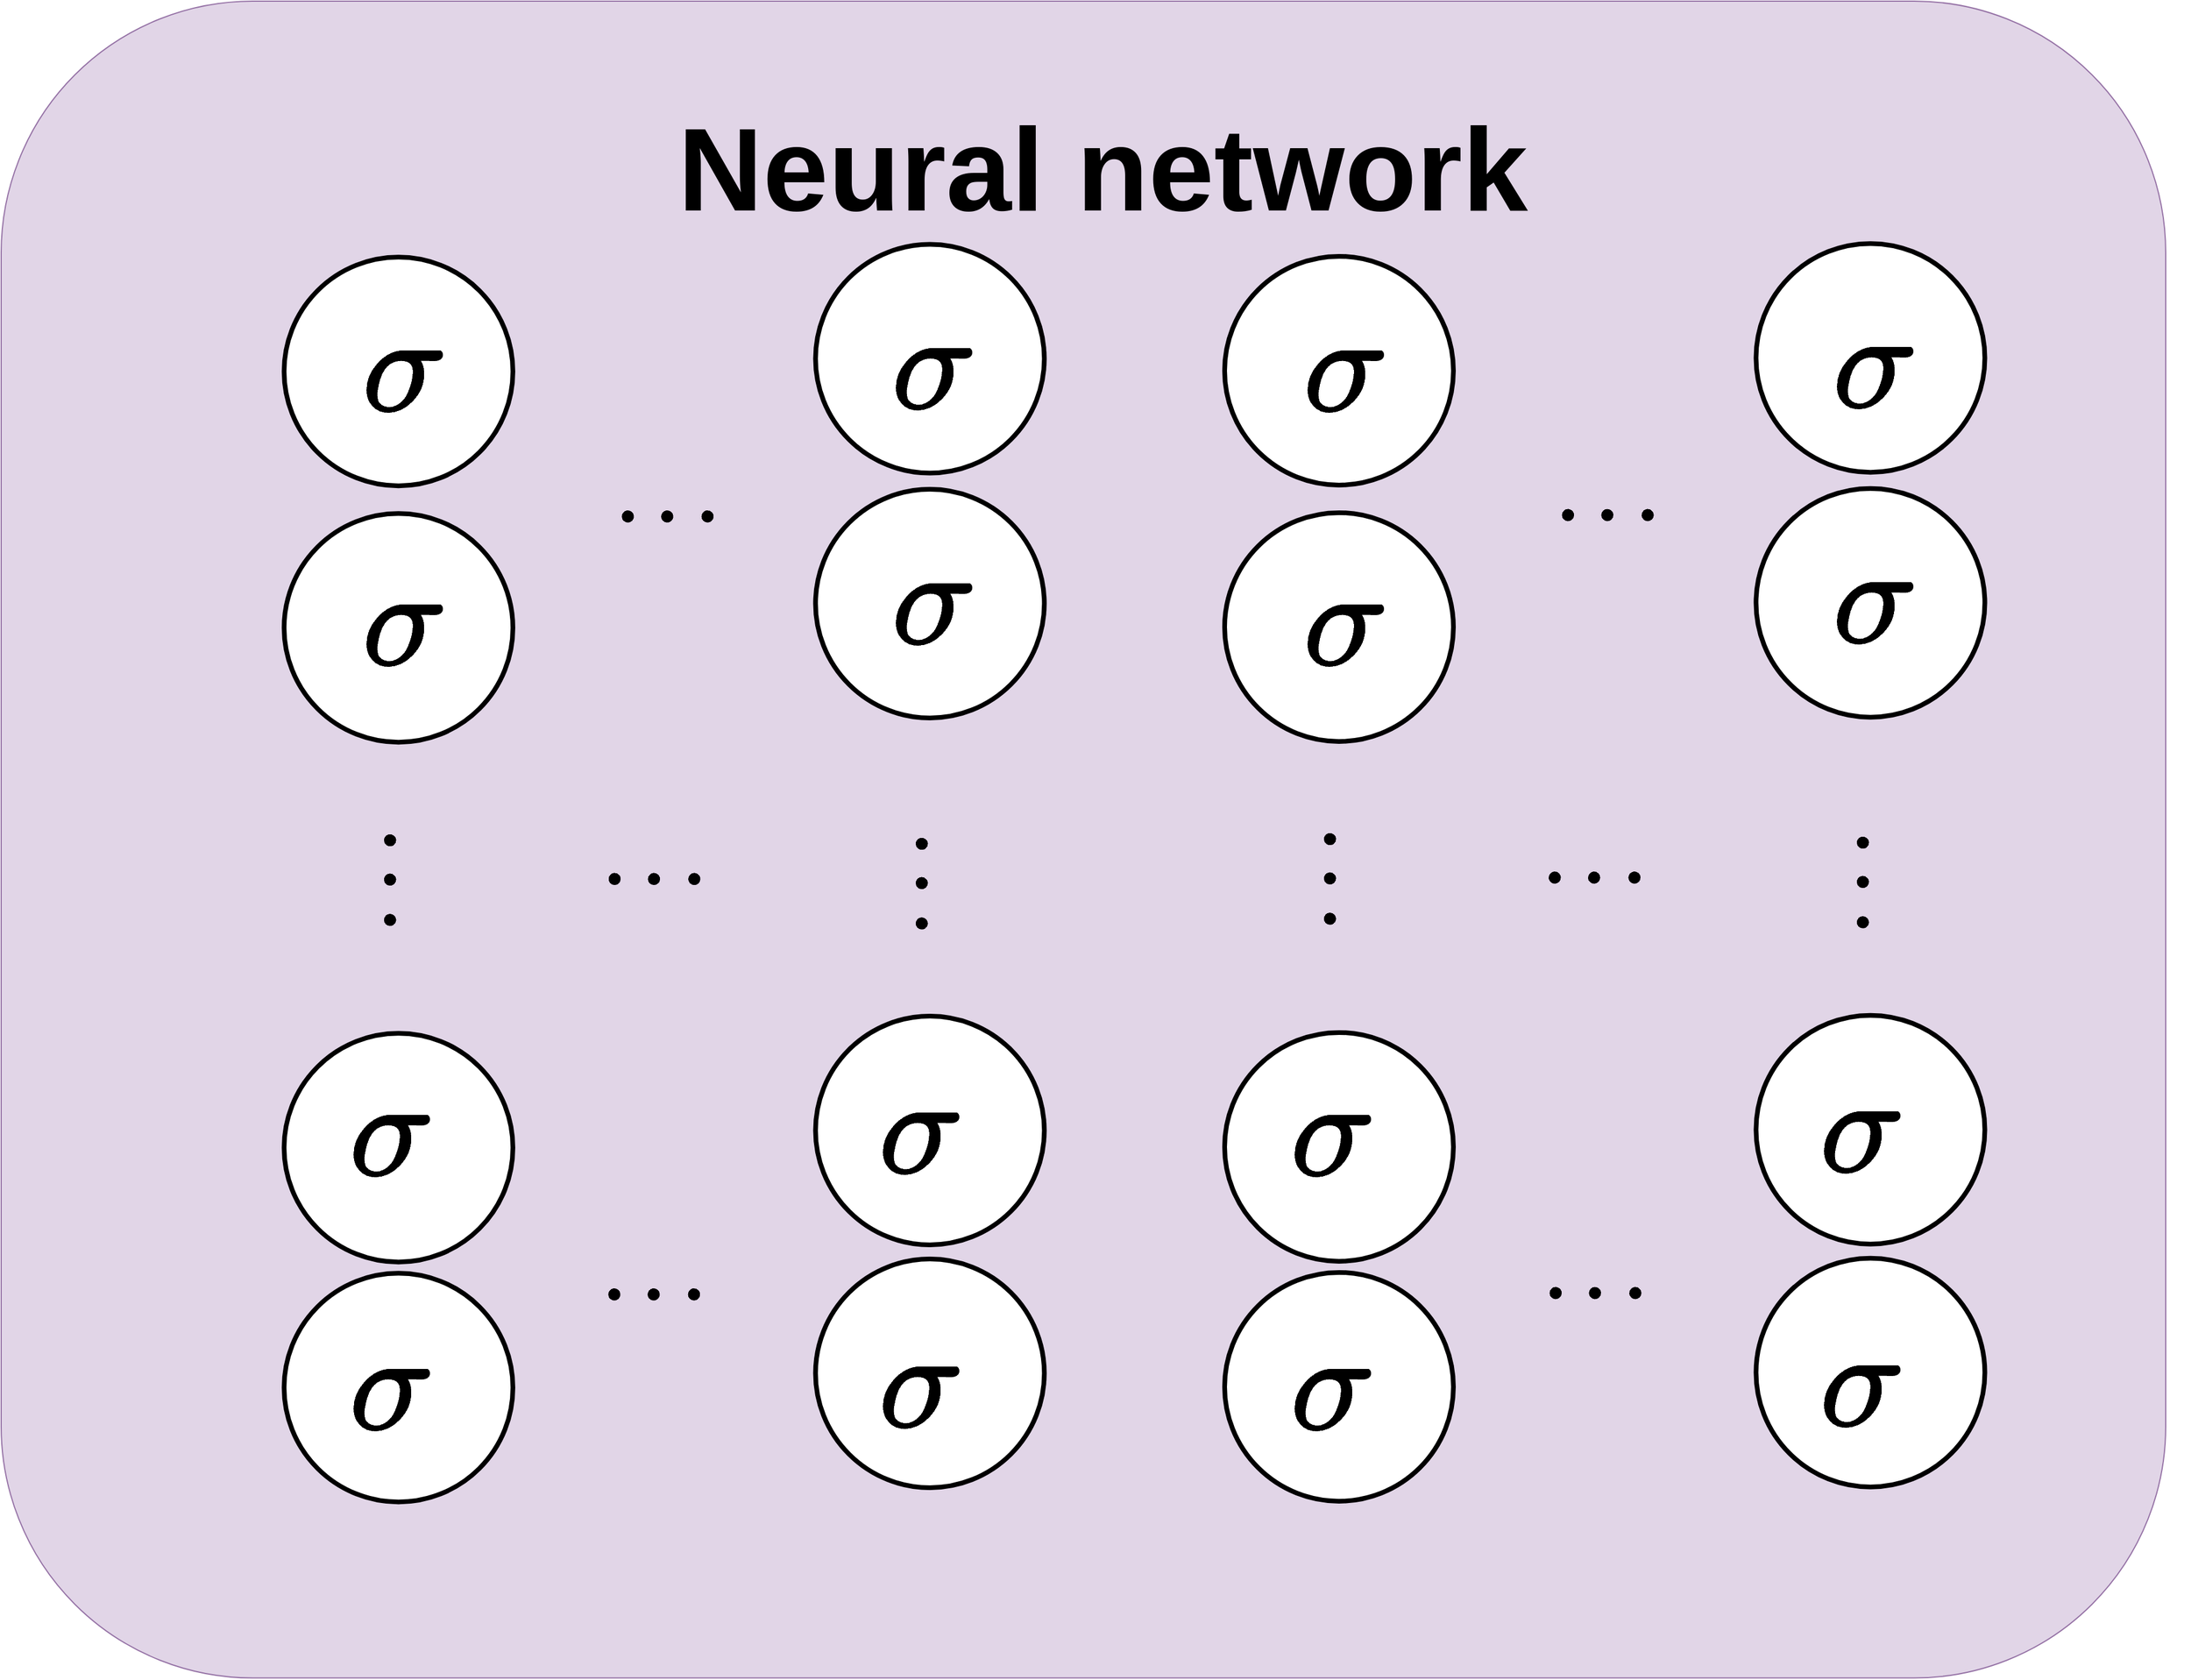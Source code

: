 <mxfile version="21.7.5" type="github">
  <diagram name="第 1 页" id="ytVl9bIwSj31jDskWyxF">
    <mxGraphModel dx="43535" dy="9817" grid="0" gridSize="10" guides="1" tooltips="1" connect="1" arrows="1" fold="1" page="1" pageScale="1" pageWidth="827" pageHeight="1169" math="1" shadow="0">
      <root>
        <mxCell id="0" />
        <mxCell id="1" parent="0" />
        <mxCell id="KEP2p5j_p_9WYRnPuqT0-68" value="" style="rounded=1;whiteSpace=wrap;html=1;fillColor=#e1d5e7;strokeColor=#9673a6;" vertex="1" parent="1">
          <mxGeometry x="-37560" y="-6332" width="1840" height="1425.75" as="geometry" />
        </mxCell>
        <mxCell id="KEP2p5j_p_9WYRnPuqT0-69" value="&lt;span style=&quot;font-size: 70px;&quot;&gt;$$\vdots$$&lt;/span&gt;" style="text;html=1;strokeColor=none;fillColor=none;align=center;verticalAlign=middle;whiteSpace=wrap;rounded=0;" vertex="1" parent="1">
          <mxGeometry x="-37260.5" y="-5659.25" width="62" height="130" as="geometry" />
        </mxCell>
        <mxCell id="KEP2p5j_p_9WYRnPuqT0-70" value="&lt;span style=&quot;font-size: 70px;&quot;&gt;$$\vdots$$&lt;/span&gt;" style="text;html=1;strokeColor=none;fillColor=none;align=center;verticalAlign=middle;whiteSpace=wrap;rounded=0;" vertex="1" parent="1">
          <mxGeometry x="-36808" y="-5656.25" width="62" height="130" as="geometry" />
        </mxCell>
        <mxCell id="KEP2p5j_p_9WYRnPuqT0-71" value="" style="ellipse;whiteSpace=wrap;html=1;aspect=fixed;strokeWidth=4;" vertex="1" parent="1">
          <mxGeometry x="-36867.75" y="-6125.25" width="194.5" height="194.5" as="geometry" />
        </mxCell>
        <mxCell id="KEP2p5j_p_9WYRnPuqT0-72" value="" style="ellipse;whiteSpace=wrap;html=1;aspect=fixed;strokeWidth=4;" vertex="1" parent="1">
          <mxGeometry x="-36867.75" y="-5917" width="194.5" height="194.5" as="geometry" />
        </mxCell>
        <mxCell id="KEP2p5j_p_9WYRnPuqT0-73" value="" style="ellipse;whiteSpace=wrap;html=1;aspect=fixed;strokeWidth=4;" vertex="1" parent="1">
          <mxGeometry x="-36867.75" y="-5469" width="194.5" height="194.5" as="geometry" />
        </mxCell>
        <mxCell id="KEP2p5j_p_9WYRnPuqT0-74" value="" style="ellipse;whiteSpace=wrap;html=1;aspect=fixed;strokeWidth=4;" vertex="1" parent="1">
          <mxGeometry x="-36867.75" y="-5262.5" width="194.5" height="194.5" as="geometry" />
        </mxCell>
        <mxCell id="KEP2p5j_p_9WYRnPuqT0-75" value="" style="ellipse;whiteSpace=wrap;html=1;aspect=fixed;strokeWidth=4;" vertex="1" parent="1">
          <mxGeometry x="-37319.5" y="-5454.38" width="194.5" height="194.5" as="geometry" />
        </mxCell>
        <mxCell id="KEP2p5j_p_9WYRnPuqT0-76" value="" style="ellipse;whiteSpace=wrap;html=1;aspect=fixed;strokeWidth=4;" vertex="1" parent="1">
          <mxGeometry x="-37319.5" y="-5250.38" width="194.5" height="194.5" as="geometry" />
        </mxCell>
        <mxCell id="KEP2p5j_p_9WYRnPuqT0-77" value="" style="ellipse;whiteSpace=wrap;html=1;aspect=fixed;strokeWidth=4;" vertex="1" parent="1">
          <mxGeometry x="-37319.5" y="-5896.38" width="194.5" height="194.5" as="geometry" />
        </mxCell>
        <mxCell id="KEP2p5j_p_9WYRnPuqT0-78" value="" style="ellipse;whiteSpace=wrap;html=1;aspect=fixed;strokeWidth=4;" vertex="1" parent="1">
          <mxGeometry x="-37319.5" y="-6114.38" width="194.5" height="194.5" as="geometry" />
        </mxCell>
        <mxCell id="KEP2p5j_p_9WYRnPuqT0-79" value="&lt;font size=&quot;1&quot; style=&quot;&quot;&gt;&lt;b style=&quot;font-size: 100px;&quot;&gt;$$\sigma$$&lt;/b&gt;&lt;/font&gt;" style="text;html=1;strokeColor=none;fillColor=none;align=center;verticalAlign=middle;whiteSpace=wrap;rounded=0;" vertex="1" parent="1">
          <mxGeometry x="-37266" y="-6093.75" width="95" height="150" as="geometry" />
        </mxCell>
        <mxCell id="KEP2p5j_p_9WYRnPuqT0-80" value="&lt;span style=&quot;font-size: 70px;&quot;&gt;$$\vdots$$&lt;/span&gt;" style="text;html=1;strokeColor=none;fillColor=none;align=center;verticalAlign=middle;whiteSpace=wrap;rounded=0;rotation=270;" vertex="1" parent="1">
          <mxGeometry x="-37045" y="-5651" width="62" height="130" as="geometry" />
        </mxCell>
        <mxCell id="KEP2p5j_p_9WYRnPuqT0-81" value="&lt;span style=&quot;font-size: 70px;&quot;&gt;$$\vdots$$&lt;/span&gt;" style="text;html=1;strokeColor=none;fillColor=none;align=center;verticalAlign=middle;whiteSpace=wrap;rounded=0;rotation=270;" vertex="1" parent="1">
          <mxGeometry x="-37034" y="-5959.25" width="62" height="130" as="geometry" />
        </mxCell>
        <mxCell id="KEP2p5j_p_9WYRnPuqT0-82" value="&lt;span style=&quot;font-size: 70px;&quot;&gt;$$\vdots$$&lt;/span&gt;" style="text;html=1;strokeColor=none;fillColor=none;align=center;verticalAlign=middle;whiteSpace=wrap;rounded=0;rotation=270;" vertex="1" parent="1">
          <mxGeometry x="-37045" y="-5297.75" width="62" height="130" as="geometry" />
        </mxCell>
        <mxCell id="KEP2p5j_p_9WYRnPuqT0-83" value="&lt;font size=&quot;1&quot; style=&quot;&quot;&gt;&lt;b style=&quot;font-size: 100px;&quot;&gt;$$\sigma$$&lt;/b&gt;&lt;/font&gt;" style="text;html=1;strokeColor=none;fillColor=none;align=center;verticalAlign=middle;whiteSpace=wrap;rounded=0;" vertex="1" parent="1">
          <mxGeometry x="-37266" y="-5877.75" width="95" height="150" as="geometry" />
        </mxCell>
        <mxCell id="KEP2p5j_p_9WYRnPuqT0-84" value="&lt;font size=&quot;1&quot; style=&quot;&quot;&gt;&lt;b style=&quot;font-size: 100px;&quot;&gt;$$\sigma$$&lt;/b&gt;&lt;/font&gt;" style="text;html=1;strokeColor=none;fillColor=none;align=center;verticalAlign=middle;whiteSpace=wrap;rounded=0;" vertex="1" parent="1">
          <mxGeometry x="-37277" y="-5443.75" width="95" height="150" as="geometry" />
        </mxCell>
        <mxCell id="KEP2p5j_p_9WYRnPuqT0-85" value="&lt;font size=&quot;1&quot; style=&quot;&quot;&gt;&lt;b style=&quot;font-size: 100px;&quot;&gt;$$\sigma$$&lt;/b&gt;&lt;/font&gt;" style="text;html=1;strokeColor=none;fillColor=none;align=center;verticalAlign=middle;whiteSpace=wrap;rounded=0;" vertex="1" parent="1">
          <mxGeometry x="-37277" y="-5227.75" width="95" height="150" as="geometry" />
        </mxCell>
        <mxCell id="KEP2p5j_p_9WYRnPuqT0-86" value="&lt;font size=&quot;1&quot; style=&quot;&quot;&gt;&lt;b style=&quot;font-size: 100px;&quot;&gt;$$\sigma$$&lt;/b&gt;&lt;/font&gt;" style="text;html=1;strokeColor=none;fillColor=none;align=center;verticalAlign=middle;whiteSpace=wrap;rounded=0;" vertex="1" parent="1">
          <mxGeometry x="-36816" y="-6096.25" width="95" height="150" as="geometry" />
        </mxCell>
        <mxCell id="KEP2p5j_p_9WYRnPuqT0-87" value="&lt;font size=&quot;1&quot; style=&quot;&quot;&gt;&lt;b style=&quot;font-size: 100px;&quot;&gt;$$\sigma$$&lt;/b&gt;&lt;/font&gt;" style="text;html=1;strokeColor=none;fillColor=none;align=center;verticalAlign=middle;whiteSpace=wrap;rounded=0;" vertex="1" parent="1">
          <mxGeometry x="-36816" y="-5896.38" width="95" height="150" as="geometry" />
        </mxCell>
        <mxCell id="KEP2p5j_p_9WYRnPuqT0-88" value="&lt;font size=&quot;1&quot; style=&quot;&quot;&gt;&lt;b style=&quot;font-size: 100px;&quot;&gt;$$\sigma$$&lt;/b&gt;&lt;/font&gt;" style="text;html=1;strokeColor=none;fillColor=none;align=center;verticalAlign=middle;whiteSpace=wrap;rounded=0;" vertex="1" parent="1">
          <mxGeometry x="-36827" y="-5446.25" width="95" height="150" as="geometry" />
        </mxCell>
        <mxCell id="KEP2p5j_p_9WYRnPuqT0-89" value="&lt;font size=&quot;1&quot; style=&quot;&quot;&gt;&lt;b style=&quot;font-size: 100px;&quot;&gt;$$\sigma$$&lt;/b&gt;&lt;/font&gt;" style="text;html=1;strokeColor=none;fillColor=none;align=center;verticalAlign=middle;whiteSpace=wrap;rounded=0;" vertex="1" parent="1">
          <mxGeometry x="-36827" y="-5230.25" width="95" height="150" as="geometry" />
        </mxCell>
        <mxCell id="KEP2p5j_p_9WYRnPuqT0-90" value="&lt;span style=&quot;font-size: 70px;&quot;&gt;$$\vdots$$&lt;/span&gt;" style="text;html=1;strokeColor=none;fillColor=none;align=center;verticalAlign=middle;whiteSpace=wrap;rounded=0;" vertex="1" parent="1">
          <mxGeometry x="-36461" y="-5659.93" width="62" height="130" as="geometry" />
        </mxCell>
        <mxCell id="KEP2p5j_p_9WYRnPuqT0-91" value="&lt;span style=&quot;font-size: 70px;&quot;&gt;$$\vdots$$&lt;/span&gt;" style="text;html=1;strokeColor=none;fillColor=none;align=center;verticalAlign=middle;whiteSpace=wrap;rounded=0;" vertex="1" parent="1">
          <mxGeometry x="-36008.5" y="-5656.93" width="62" height="130" as="geometry" />
        </mxCell>
        <mxCell id="KEP2p5j_p_9WYRnPuqT0-92" value="" style="ellipse;whiteSpace=wrap;html=1;aspect=fixed;strokeWidth=4;" vertex="1" parent="1">
          <mxGeometry x="-36068.25" y="-6125.93" width="194.5" height="194.5" as="geometry" />
        </mxCell>
        <mxCell id="KEP2p5j_p_9WYRnPuqT0-93" value="" style="ellipse;whiteSpace=wrap;html=1;aspect=fixed;strokeWidth=4;" vertex="1" parent="1">
          <mxGeometry x="-36068.25" y="-5917.68" width="194.5" height="194.5" as="geometry" />
        </mxCell>
        <mxCell id="KEP2p5j_p_9WYRnPuqT0-94" value="" style="ellipse;whiteSpace=wrap;html=1;aspect=fixed;strokeWidth=4;" vertex="1" parent="1">
          <mxGeometry x="-36068.25" y="-5469.68" width="194.5" height="194.5" as="geometry" />
        </mxCell>
        <mxCell id="KEP2p5j_p_9WYRnPuqT0-95" value="" style="ellipse;whiteSpace=wrap;html=1;aspect=fixed;strokeWidth=4;" vertex="1" parent="1">
          <mxGeometry x="-36068.25" y="-5263.18" width="194.5" height="194.5" as="geometry" />
        </mxCell>
        <mxCell id="KEP2p5j_p_9WYRnPuqT0-96" value="" style="ellipse;whiteSpace=wrap;html=1;aspect=fixed;strokeWidth=4;" vertex="1" parent="1">
          <mxGeometry x="-36520" y="-5455.06" width="194.5" height="194.5" as="geometry" />
        </mxCell>
        <mxCell id="KEP2p5j_p_9WYRnPuqT0-97" value="" style="ellipse;whiteSpace=wrap;html=1;aspect=fixed;strokeWidth=4;" vertex="1" parent="1">
          <mxGeometry x="-36520" y="-5251.06" width="194.5" height="194.5" as="geometry" />
        </mxCell>
        <mxCell id="KEP2p5j_p_9WYRnPuqT0-98" value="" style="ellipse;whiteSpace=wrap;html=1;aspect=fixed;strokeWidth=4;" vertex="1" parent="1">
          <mxGeometry x="-36520" y="-5897.06" width="194.5" height="194.5" as="geometry" />
        </mxCell>
        <mxCell id="KEP2p5j_p_9WYRnPuqT0-99" value="" style="ellipse;whiteSpace=wrap;html=1;aspect=fixed;strokeWidth=4;" vertex="1" parent="1">
          <mxGeometry x="-36520" y="-6115.06" width="194.5" height="194.5" as="geometry" />
        </mxCell>
        <mxCell id="KEP2p5j_p_9WYRnPuqT0-100" value="&lt;font size=&quot;1&quot; style=&quot;&quot;&gt;&lt;b style=&quot;font-size: 100px;&quot;&gt;$$\sigma$$&lt;/b&gt;&lt;/font&gt;" style="text;html=1;strokeColor=none;fillColor=none;align=center;verticalAlign=middle;whiteSpace=wrap;rounded=0;" vertex="1" parent="1">
          <mxGeometry x="-36466.5" y="-6094.43" width="95" height="150" as="geometry" />
        </mxCell>
        <mxCell id="KEP2p5j_p_9WYRnPuqT0-101" value="&lt;span style=&quot;font-size: 70px;&quot;&gt;$$\vdots$$&lt;/span&gt;" style="text;html=1;strokeColor=none;fillColor=none;align=center;verticalAlign=middle;whiteSpace=wrap;rounded=0;rotation=270;" vertex="1" parent="1">
          <mxGeometry x="-36245.5" y="-5651.68" width="62" height="130" as="geometry" />
        </mxCell>
        <mxCell id="KEP2p5j_p_9WYRnPuqT0-102" value="&lt;span style=&quot;font-size: 70px;&quot;&gt;$$\vdots$$&lt;/span&gt;" style="text;html=1;strokeColor=none;fillColor=none;align=center;verticalAlign=middle;whiteSpace=wrap;rounded=0;rotation=270;" vertex="1" parent="1">
          <mxGeometry x="-36234.5" y="-5959.93" width="62" height="130" as="geometry" />
        </mxCell>
        <mxCell id="KEP2p5j_p_9WYRnPuqT0-103" value="&lt;span style=&quot;font-size: 70px;&quot;&gt;$$\vdots$$&lt;/span&gt;" style="text;html=1;strokeColor=none;fillColor=none;align=center;verticalAlign=middle;whiteSpace=wrap;rounded=0;rotation=270;" vertex="1" parent="1">
          <mxGeometry x="-36245.5" y="-5298.43" width="62" height="130" as="geometry" />
        </mxCell>
        <mxCell id="KEP2p5j_p_9WYRnPuqT0-104" value="&lt;font size=&quot;1&quot; style=&quot;&quot;&gt;&lt;b style=&quot;font-size: 100px;&quot;&gt;$$\sigma$$&lt;/b&gt;&lt;/font&gt;" style="text;html=1;strokeColor=none;fillColor=none;align=center;verticalAlign=middle;whiteSpace=wrap;rounded=0;" vertex="1" parent="1">
          <mxGeometry x="-36466.5" y="-5878.43" width="95" height="150" as="geometry" />
        </mxCell>
        <mxCell id="KEP2p5j_p_9WYRnPuqT0-105" value="&lt;font size=&quot;1&quot; style=&quot;&quot;&gt;&lt;b style=&quot;font-size: 100px;&quot;&gt;$$\sigma$$&lt;/b&gt;&lt;/font&gt;" style="text;html=1;strokeColor=none;fillColor=none;align=center;verticalAlign=middle;whiteSpace=wrap;rounded=0;" vertex="1" parent="1">
          <mxGeometry x="-36477.5" y="-5444.43" width="95" height="150" as="geometry" />
        </mxCell>
        <mxCell id="KEP2p5j_p_9WYRnPuqT0-106" value="&lt;font size=&quot;1&quot; style=&quot;&quot;&gt;&lt;b style=&quot;font-size: 100px;&quot;&gt;$$\sigma$$&lt;/b&gt;&lt;/font&gt;" style="text;html=1;strokeColor=none;fillColor=none;align=center;verticalAlign=middle;whiteSpace=wrap;rounded=0;" vertex="1" parent="1">
          <mxGeometry x="-36477.5" y="-5228.43" width="95" height="150" as="geometry" />
        </mxCell>
        <mxCell id="KEP2p5j_p_9WYRnPuqT0-107" value="&lt;font size=&quot;1&quot; style=&quot;&quot;&gt;&lt;b style=&quot;font-size: 100px;&quot;&gt;$$\sigma$$&lt;/b&gt;&lt;/font&gt;" style="text;html=1;strokeColor=none;fillColor=none;align=center;verticalAlign=middle;whiteSpace=wrap;rounded=0;" vertex="1" parent="1">
          <mxGeometry x="-36016.5" y="-6096.93" width="95" height="150" as="geometry" />
        </mxCell>
        <mxCell id="KEP2p5j_p_9WYRnPuqT0-108" value="&lt;font size=&quot;1&quot; style=&quot;&quot;&gt;&lt;b style=&quot;font-size: 100px;&quot;&gt;$$\sigma$$&lt;/b&gt;&lt;/font&gt;" style="text;html=1;strokeColor=none;fillColor=none;align=center;verticalAlign=middle;whiteSpace=wrap;rounded=0;" vertex="1" parent="1">
          <mxGeometry x="-36016.5" y="-5897.06" width="95" height="150" as="geometry" />
        </mxCell>
        <mxCell id="KEP2p5j_p_9WYRnPuqT0-109" value="&lt;font size=&quot;1&quot; style=&quot;&quot;&gt;&lt;b style=&quot;font-size: 100px;&quot;&gt;$$\sigma$$&lt;/b&gt;&lt;/font&gt;" style="text;html=1;strokeColor=none;fillColor=none;align=center;verticalAlign=middle;whiteSpace=wrap;rounded=0;" vertex="1" parent="1">
          <mxGeometry x="-36027.5" y="-5446.93" width="95" height="150" as="geometry" />
        </mxCell>
        <mxCell id="KEP2p5j_p_9WYRnPuqT0-110" value="&lt;font size=&quot;1&quot; style=&quot;&quot;&gt;&lt;b style=&quot;font-size: 100px;&quot;&gt;$$\sigma$$&lt;/b&gt;&lt;/font&gt;" style="text;html=1;strokeColor=none;fillColor=none;align=center;verticalAlign=middle;whiteSpace=wrap;rounded=0;" vertex="1" parent="1">
          <mxGeometry x="-36027.5" y="-5230.93" width="95" height="150" as="geometry" />
        </mxCell>
        <mxCell id="KEP2p5j_p_9WYRnPuqT0-111" value="&lt;font size=&quot;1&quot; style=&quot;&quot;&gt;&lt;b style=&quot;font-size: 100px;&quot;&gt;Neural network&lt;/b&gt;&lt;/font&gt;" style="text;html=1;strokeColor=none;fillColor=none;align=center;verticalAlign=middle;whiteSpace=wrap;rounded=0;" vertex="1" parent="1">
          <mxGeometry x="-37013.5" y="-6300" width="779" height="220" as="geometry" />
        </mxCell>
      </root>
    </mxGraphModel>
  </diagram>
</mxfile>

